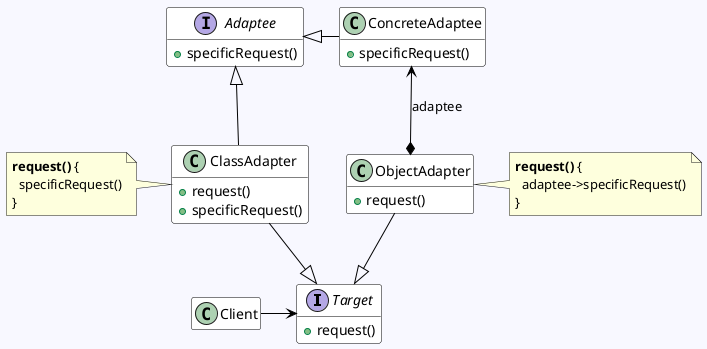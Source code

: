@startuml
hide empty attributes
hide empty members
skinparam backgroundcolor GhostWhite
skinparam class {
 ArrowColor Black
 BackgroundColor White
 BorderColor Black
}

interface Target {
 +request()
}
interface Adaptee {
 +specificRequest()
}
class ConcreteAdaptee {
 +specificRequest()
}
class Client
class ClassAdapter {
 +request()
 +specificRequest()
}
note left
  <b>request()</b> {
    specificRequest()
  }
end note

class ObjectAdapter {
 +request()
}
note right
  <b>request()</b> {
    adaptee->specificRequest()
  }
end note

Client -right-> Target
ClassAdapter --|> Target
ObjectAdapter --|> Target
Adaptee <|-- ClassAdapter
Adaptee <|-right- ConcreteAdaptee
ConcreteAdaptee <--* ObjectAdapter : adaptee
@enduml
